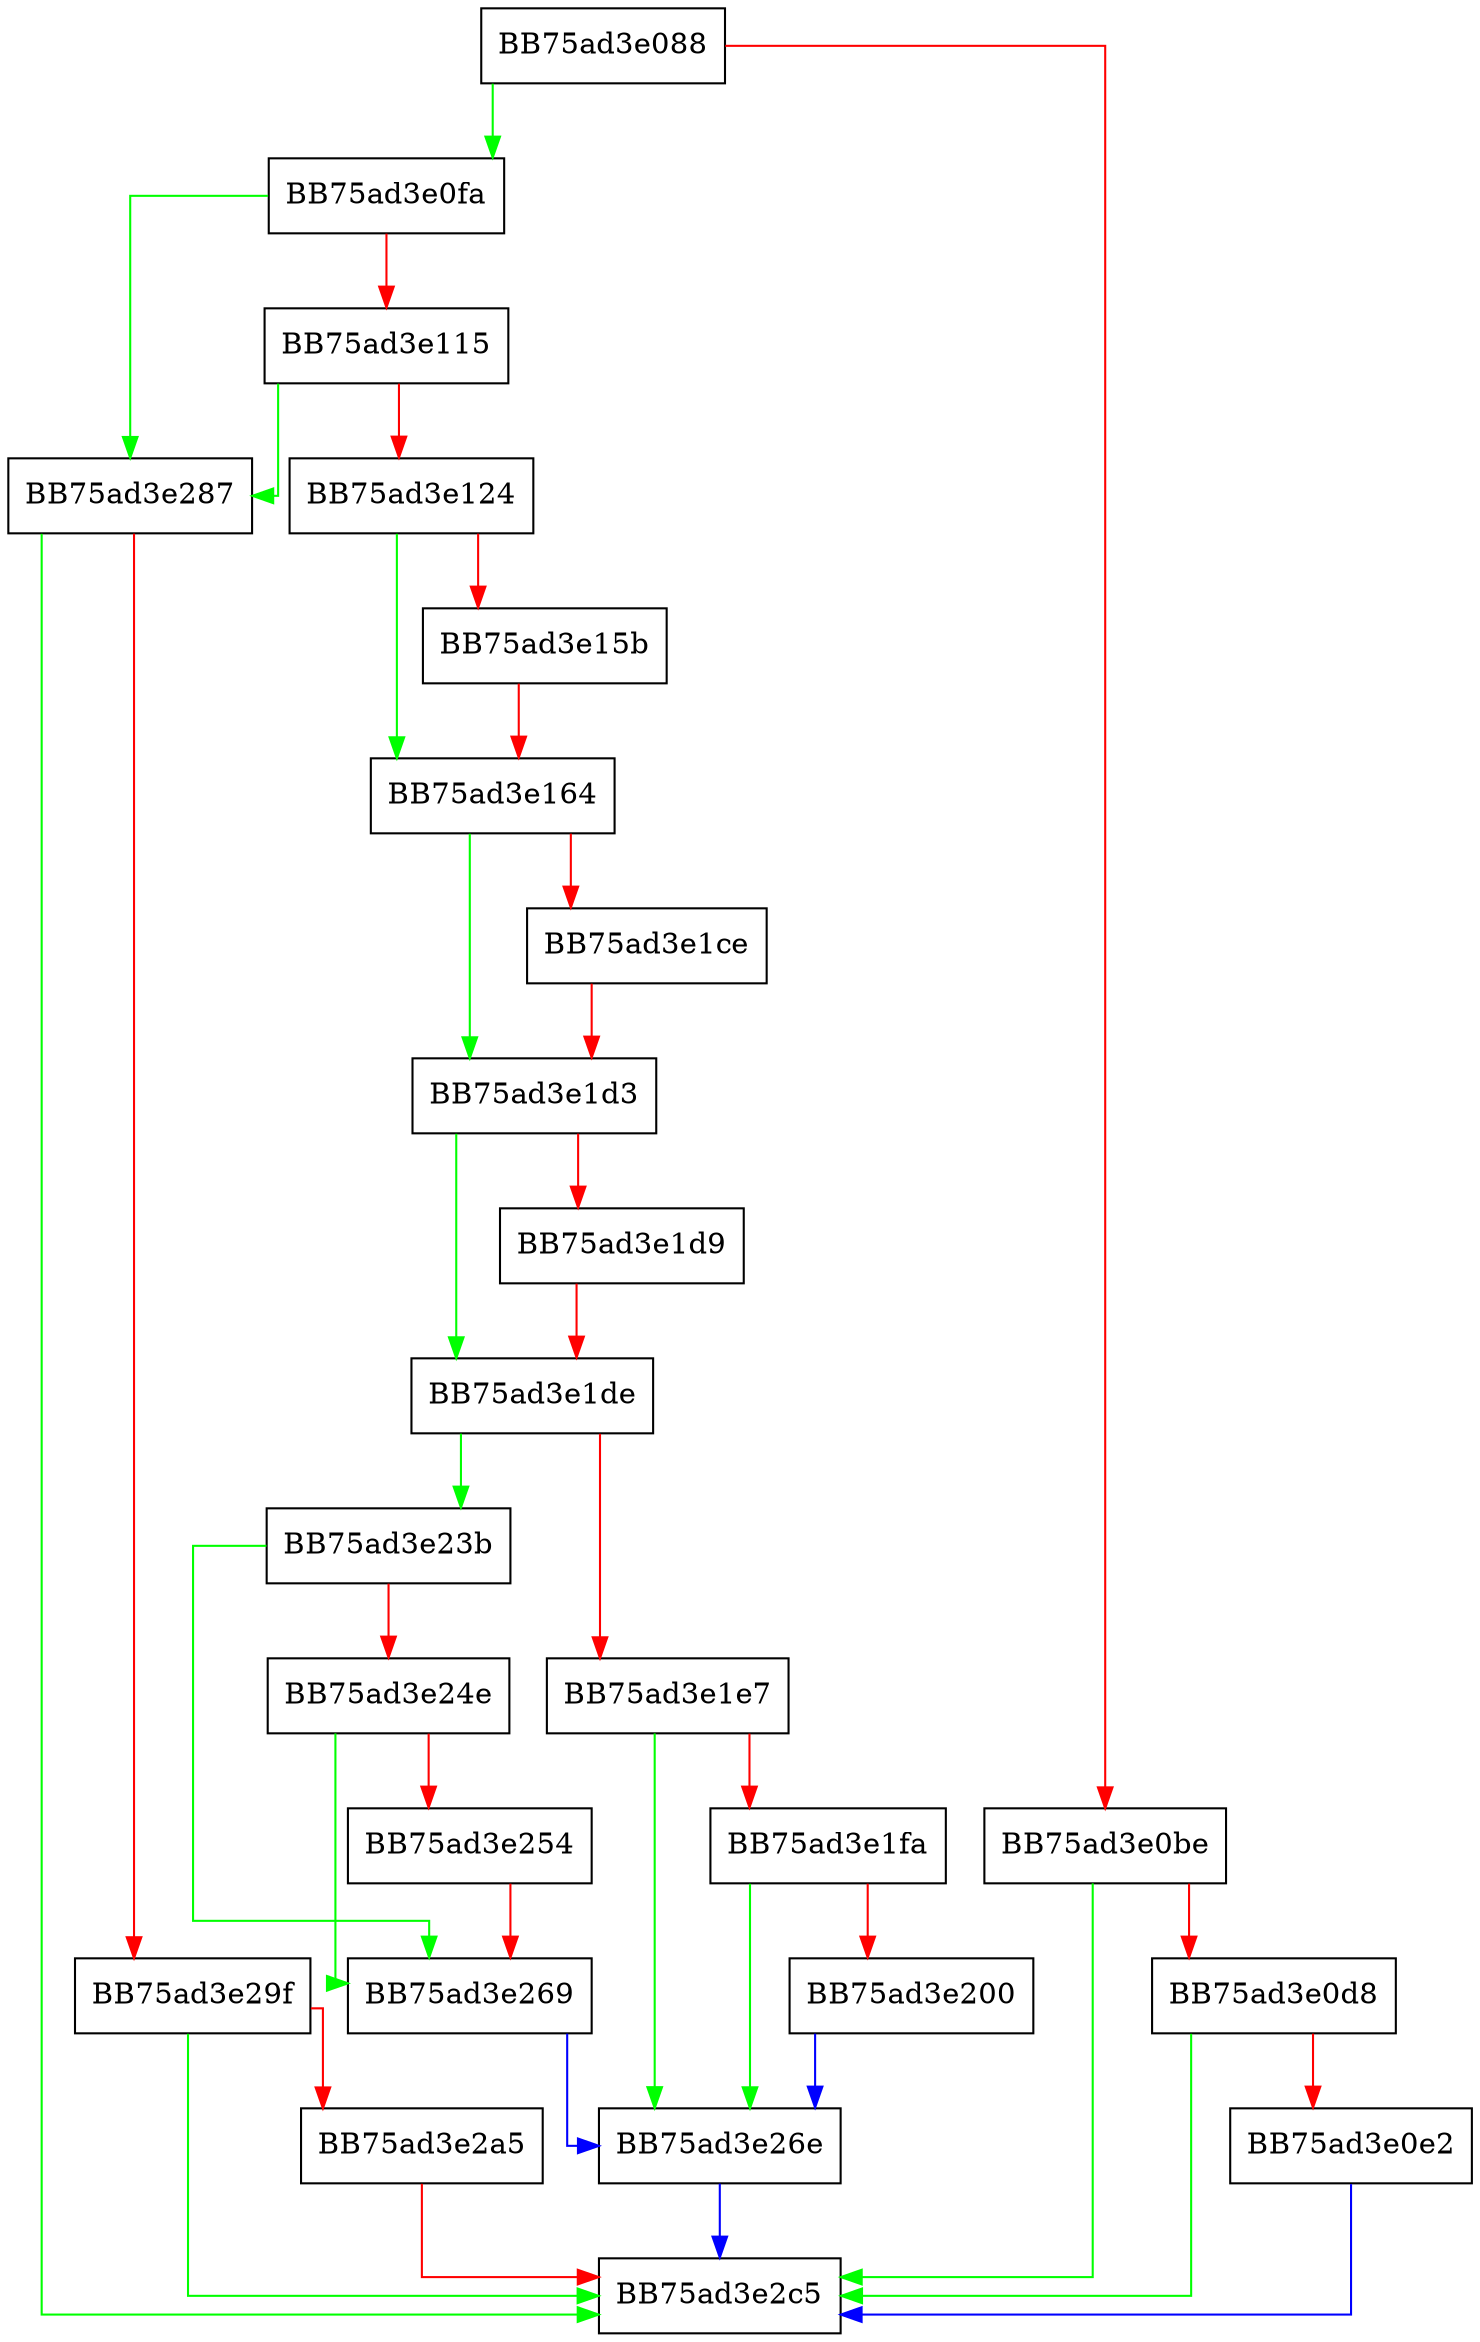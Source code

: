 digraph Decompress {
  node [shape="box"];
  graph [splines=ortho];
  BB75ad3e088 -> BB75ad3e0fa [color="green"];
  BB75ad3e088 -> BB75ad3e0be [color="red"];
  BB75ad3e0be -> BB75ad3e2c5 [color="green"];
  BB75ad3e0be -> BB75ad3e0d8 [color="red"];
  BB75ad3e0d8 -> BB75ad3e2c5 [color="green"];
  BB75ad3e0d8 -> BB75ad3e0e2 [color="red"];
  BB75ad3e0e2 -> BB75ad3e2c5 [color="blue"];
  BB75ad3e0fa -> BB75ad3e287 [color="green"];
  BB75ad3e0fa -> BB75ad3e115 [color="red"];
  BB75ad3e115 -> BB75ad3e287 [color="green"];
  BB75ad3e115 -> BB75ad3e124 [color="red"];
  BB75ad3e124 -> BB75ad3e164 [color="green"];
  BB75ad3e124 -> BB75ad3e15b [color="red"];
  BB75ad3e15b -> BB75ad3e164 [color="red"];
  BB75ad3e164 -> BB75ad3e1d3 [color="green"];
  BB75ad3e164 -> BB75ad3e1ce [color="red"];
  BB75ad3e1ce -> BB75ad3e1d3 [color="red"];
  BB75ad3e1d3 -> BB75ad3e1de [color="green"];
  BB75ad3e1d3 -> BB75ad3e1d9 [color="red"];
  BB75ad3e1d9 -> BB75ad3e1de [color="red"];
  BB75ad3e1de -> BB75ad3e23b [color="green"];
  BB75ad3e1de -> BB75ad3e1e7 [color="red"];
  BB75ad3e1e7 -> BB75ad3e26e [color="green"];
  BB75ad3e1e7 -> BB75ad3e1fa [color="red"];
  BB75ad3e1fa -> BB75ad3e26e [color="green"];
  BB75ad3e1fa -> BB75ad3e200 [color="red"];
  BB75ad3e200 -> BB75ad3e26e [color="blue"];
  BB75ad3e23b -> BB75ad3e269 [color="green"];
  BB75ad3e23b -> BB75ad3e24e [color="red"];
  BB75ad3e24e -> BB75ad3e269 [color="green"];
  BB75ad3e24e -> BB75ad3e254 [color="red"];
  BB75ad3e254 -> BB75ad3e269 [color="red"];
  BB75ad3e269 -> BB75ad3e26e [color="blue"];
  BB75ad3e26e -> BB75ad3e2c5 [color="blue"];
  BB75ad3e287 -> BB75ad3e2c5 [color="green"];
  BB75ad3e287 -> BB75ad3e29f [color="red"];
  BB75ad3e29f -> BB75ad3e2c5 [color="green"];
  BB75ad3e29f -> BB75ad3e2a5 [color="red"];
  BB75ad3e2a5 -> BB75ad3e2c5 [color="red"];
}